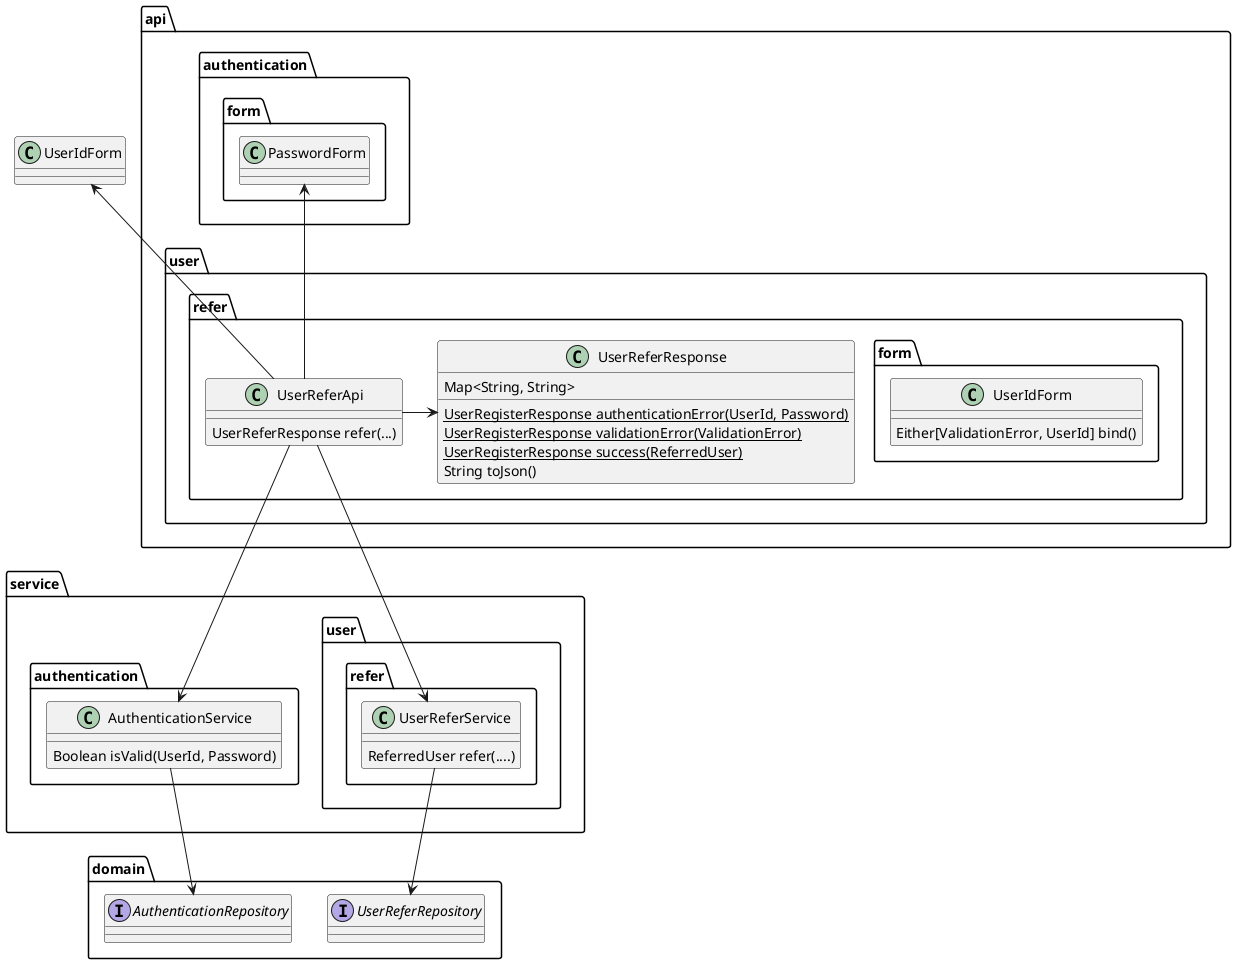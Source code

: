 @startuml

namespace api {
  namespace user {
    namespace refer {
      class UserReferApi {
        UserReferResponse refer(...)
      }

      class UserReferResponse {
        Map<String, String>
        {static} UserRegisterResponse authenticationError(UserId, Password)
        {static} UserRegisterResponse validationError(ValidationError)
        {static} UserRegisterResponse success(ReferredUser)
        String toJson()
      }

      UserReferApi -right-> UserReferResponse

      package form {
        class UserIdForm {
          Either[ValidationError, UserId] bind()
        }
      }

      UserReferApi -up-> .UserIdForm
    }
  }

  namespace authentication {
    namespace form {
      class PasswordForm
    }
  }
  api.user.refer.UserReferApi -up-> api.authentication.form.PasswordForm
}

package service {
  package user {
    package refer {
      class UserReferService {
        ReferredUser refer(....)
      }
    }

    api.user.refer.UserReferApi -down-> UserReferService
  }

  package authentication {
    class AuthenticationService {
      Boolean isValid(UserId, Password)
    }
  }
}


package domain {
  interface UserReferRepository
  interface AuthenticationRepository
}

UserReferService --> UserReferRepository
AuthenticationService --> AuthenticationRepository
api.user.refer.UserReferApi --> AuthenticationService

@enduml
